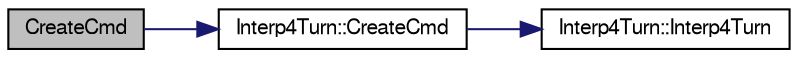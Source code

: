 digraph "CreateCmd"
{
  edge [fontname="FreeSans",fontsize="10",labelfontname="FreeSans",labelfontsize="10"];
  node [fontname="FreeSans",fontsize="10",shape=record];
  rankdir="LR";
  Node1 [label="CreateCmd",height=0.2,width=0.4,color="black", fillcolor="grey75", style="filled", fontcolor="black"];
  Node1 -> Node2 [color="midnightblue",fontsize="10",style="solid",fontname="FreeSans"];
  Node2 [label="Interp4Turn::CreateCmd",height=0.2,width=0.4,color="black", fillcolor="white", style="filled",URL="$class_interp4_turn.html#a6b702fb651beff94fa67276bc231c741",tooltip="Ta metoda nie musi być zdefiniowna w klasie bazowej. "];
  Node2 -> Node3 [color="midnightblue",fontsize="10",style="solid",fontname="FreeSans"];
  Node3 [label="Interp4Turn::Interp4Turn",height=0.2,width=0.4,color="black", fillcolor="white", style="filled",URL="$class_interp4_turn.html#aec77aee18bffdace6167858c0996dae4",tooltip="konstruktor naszej klasy inicjalizowany za pomoc listy inicjalizacyjnej "];
}
